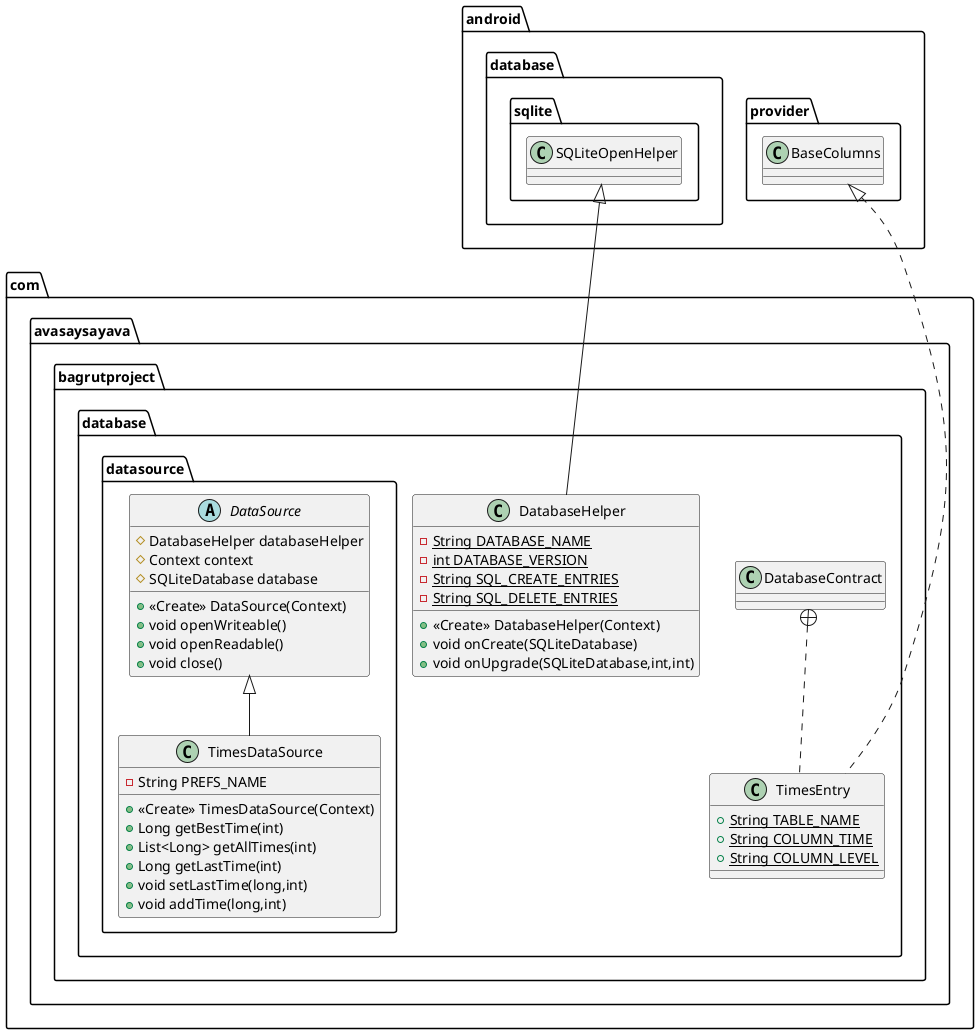 @startuml
class com.avasaysayava.bagrutproject.database.DatabaseHelper {
- {static} String DATABASE_NAME
- {static} int DATABASE_VERSION
- {static} String SQL_CREATE_ENTRIES
- {static} String SQL_DELETE_ENTRIES
+ <<Create>> DatabaseHelper(Context)
+ void onCreate(SQLiteDatabase)
+ void onUpgrade(SQLiteDatabase,int,int)
}


class com.avasaysayava.bagrutproject.database.DatabaseContract {
}
class com.avasaysayava.bagrutproject.database.TimesEntry {
+ {static} String TABLE_NAME
+ {static} String COLUMN_TIME
+ {static} String COLUMN_LEVEL
}

class com.avasaysayava.bagrutproject.database.datasource.TimesDataSource {
- String PREFS_NAME
+ <<Create>> TimesDataSource(Context)
+ Long getBestTime(int)
+ List<Long> getAllTimes(int)
+ Long getLastTime(int)
+ void setLastTime(long,int)
+ void addTime(long,int)
}


abstract class com.avasaysayava.bagrutproject.database.datasource.DataSource {
# DatabaseHelper databaseHelper
# Context context
# SQLiteDatabase database
+ <<Create>> DataSource(Context)
+ void openWriteable()
+ void openReadable()
+ void close()
}




android.database.sqlite.SQLiteOpenHelper <|-- com.avasaysayava.bagrutproject.database.DatabaseHelper
com.avasaysayava.bagrutproject.database.DatabaseContract +.. com.avasaysayava.bagrutproject.database.TimesEntry
android.provider.BaseColumns <|.. com.avasaysayava.bagrutproject.database.TimesEntry
com.avasaysayava.bagrutproject.database.datasource.DataSource <|-- com.avasaysayava.bagrutproject.database.datasource.TimesDataSource
@enduml